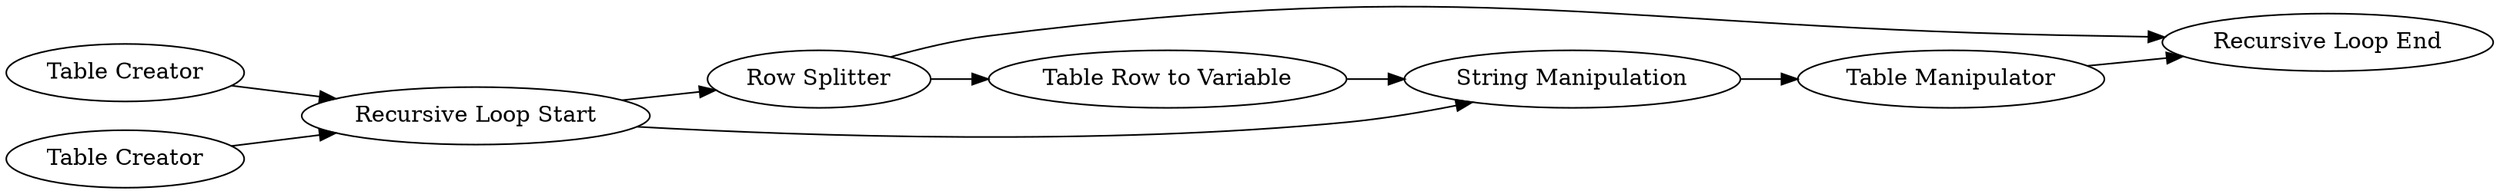 digraph {
	19 -> 9
	17 -> 9
	2 -> 15
	16 -> 6
	1 -> 15
	15 -> 17
	17 -> 16
	6 -> 19
	15 -> 6
	16 [label="Table Row to Variable"]
	1 [label="Table Creator"]
	9 [label="Recursive Loop End"]
	6 [label="String Manipulation"]
	15 [label="Recursive Loop Start"]
	17 [label="Row Splitter"]
	2 [label="Table Creator"]
	19 [label="Table Manipulator"]
	rankdir=LR
}
